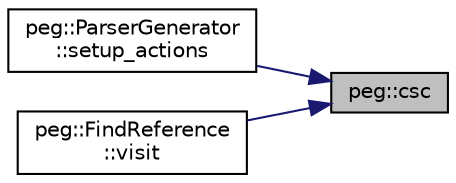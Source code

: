 digraph "peg::csc"
{
 // LATEX_PDF_SIZE
  edge [fontname="Helvetica",fontsize="10",labelfontname="Helvetica",labelfontsize="10"];
  node [fontname="Helvetica",fontsize="10",shape=record];
  rankdir="RL";
  Node1 [label="peg::csc",height=0.2,width=0.4,color="black", fillcolor="grey75", style="filled", fontcolor="black",tooltip=" "];
  Node1 -> Node2 [dir="back",color="midnightblue",fontsize="10",style="solid"];
  Node2 [label="peg::ParserGenerator\l::setup_actions",height=0.2,width=0.4,color="black", fillcolor="white", style="filled",URL="$classpeg_1_1ParserGenerator.html#afa7a9efe83e831fd48692dc871c5f3f9",tooltip=" "];
  Node1 -> Node3 [dir="back",color="midnightblue",fontsize="10",style="solid"];
  Node3 [label="peg::FindReference\l::visit",height=0.2,width=0.4,color="black", fillcolor="white", style="filled",URL="$structpeg_1_1FindReference.html#ae574e4ff11e5a2a09fb96644e67a4f64",tooltip=" "];
}
